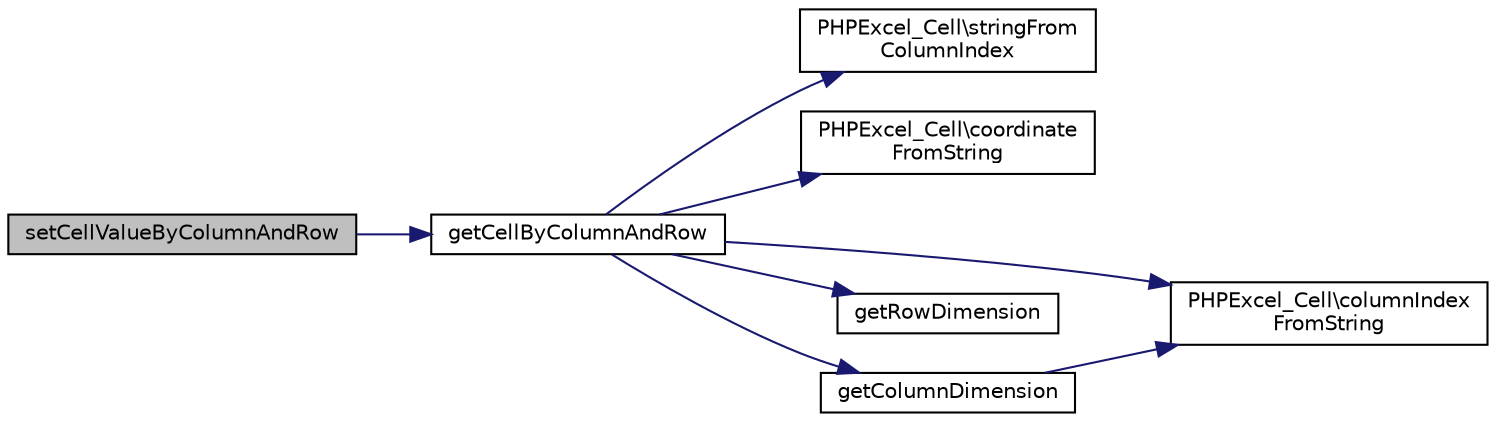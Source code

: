 digraph "setCellValueByColumnAndRow"
{
  edge [fontname="Helvetica",fontsize="10",labelfontname="Helvetica",labelfontsize="10"];
  node [fontname="Helvetica",fontsize="10",shape=record];
  rankdir="LR";
  Node578 [label="setCellValueByColumnAndRow",height=0.2,width=0.4,color="black", fillcolor="grey75", style="filled", fontcolor="black"];
  Node578 -> Node579 [color="midnightblue",fontsize="10",style="solid",fontname="Helvetica"];
  Node579 [label="getCellByColumnAndRow",height=0.2,width=0.4,color="black", fillcolor="white", style="filled",URL="$class_p_h_p_excel___worksheet.html#a90328afbe800129e347e4252f7f73270"];
  Node579 -> Node580 [color="midnightblue",fontsize="10",style="solid",fontname="Helvetica"];
  Node580 [label="PHPExcel_Cell\\stringFrom\lColumnIndex",height=0.2,width=0.4,color="black", fillcolor="white", style="filled",URL="$class_p_h_p_excel___cell.html#ab5501b4cf2f8cd0af389ad4096fb9387"];
  Node579 -> Node581 [color="midnightblue",fontsize="10",style="solid",fontname="Helvetica"];
  Node581 [label="PHPExcel_Cell\\coordinate\lFromString",height=0.2,width=0.4,color="black", fillcolor="white", style="filled",URL="$class_p_h_p_excel___cell.html#a81e3469df94f7b5a1f5d9064575280a3"];
  Node579 -> Node582 [color="midnightblue",fontsize="10",style="solid",fontname="Helvetica"];
  Node582 [label="PHPExcel_Cell\\columnIndex\lFromString",height=0.2,width=0.4,color="black", fillcolor="white", style="filled",URL="$class_p_h_p_excel___cell.html#a492724422ceefe1d16ed2a8997a0a489"];
  Node579 -> Node583 [color="midnightblue",fontsize="10",style="solid",fontname="Helvetica"];
  Node583 [label="getRowDimension",height=0.2,width=0.4,color="black", fillcolor="white", style="filled",URL="$class_p_h_p_excel___worksheet.html#aeefff1b26970f1b94c2f0e817b5bc8fe"];
  Node579 -> Node584 [color="midnightblue",fontsize="10",style="solid",fontname="Helvetica"];
  Node584 [label="getColumnDimension",height=0.2,width=0.4,color="black", fillcolor="white", style="filled",URL="$class_p_h_p_excel___worksheet.html#ada0890a04bc556a985c931d39e7fe634"];
  Node584 -> Node582 [color="midnightblue",fontsize="10",style="solid",fontname="Helvetica"];
}
